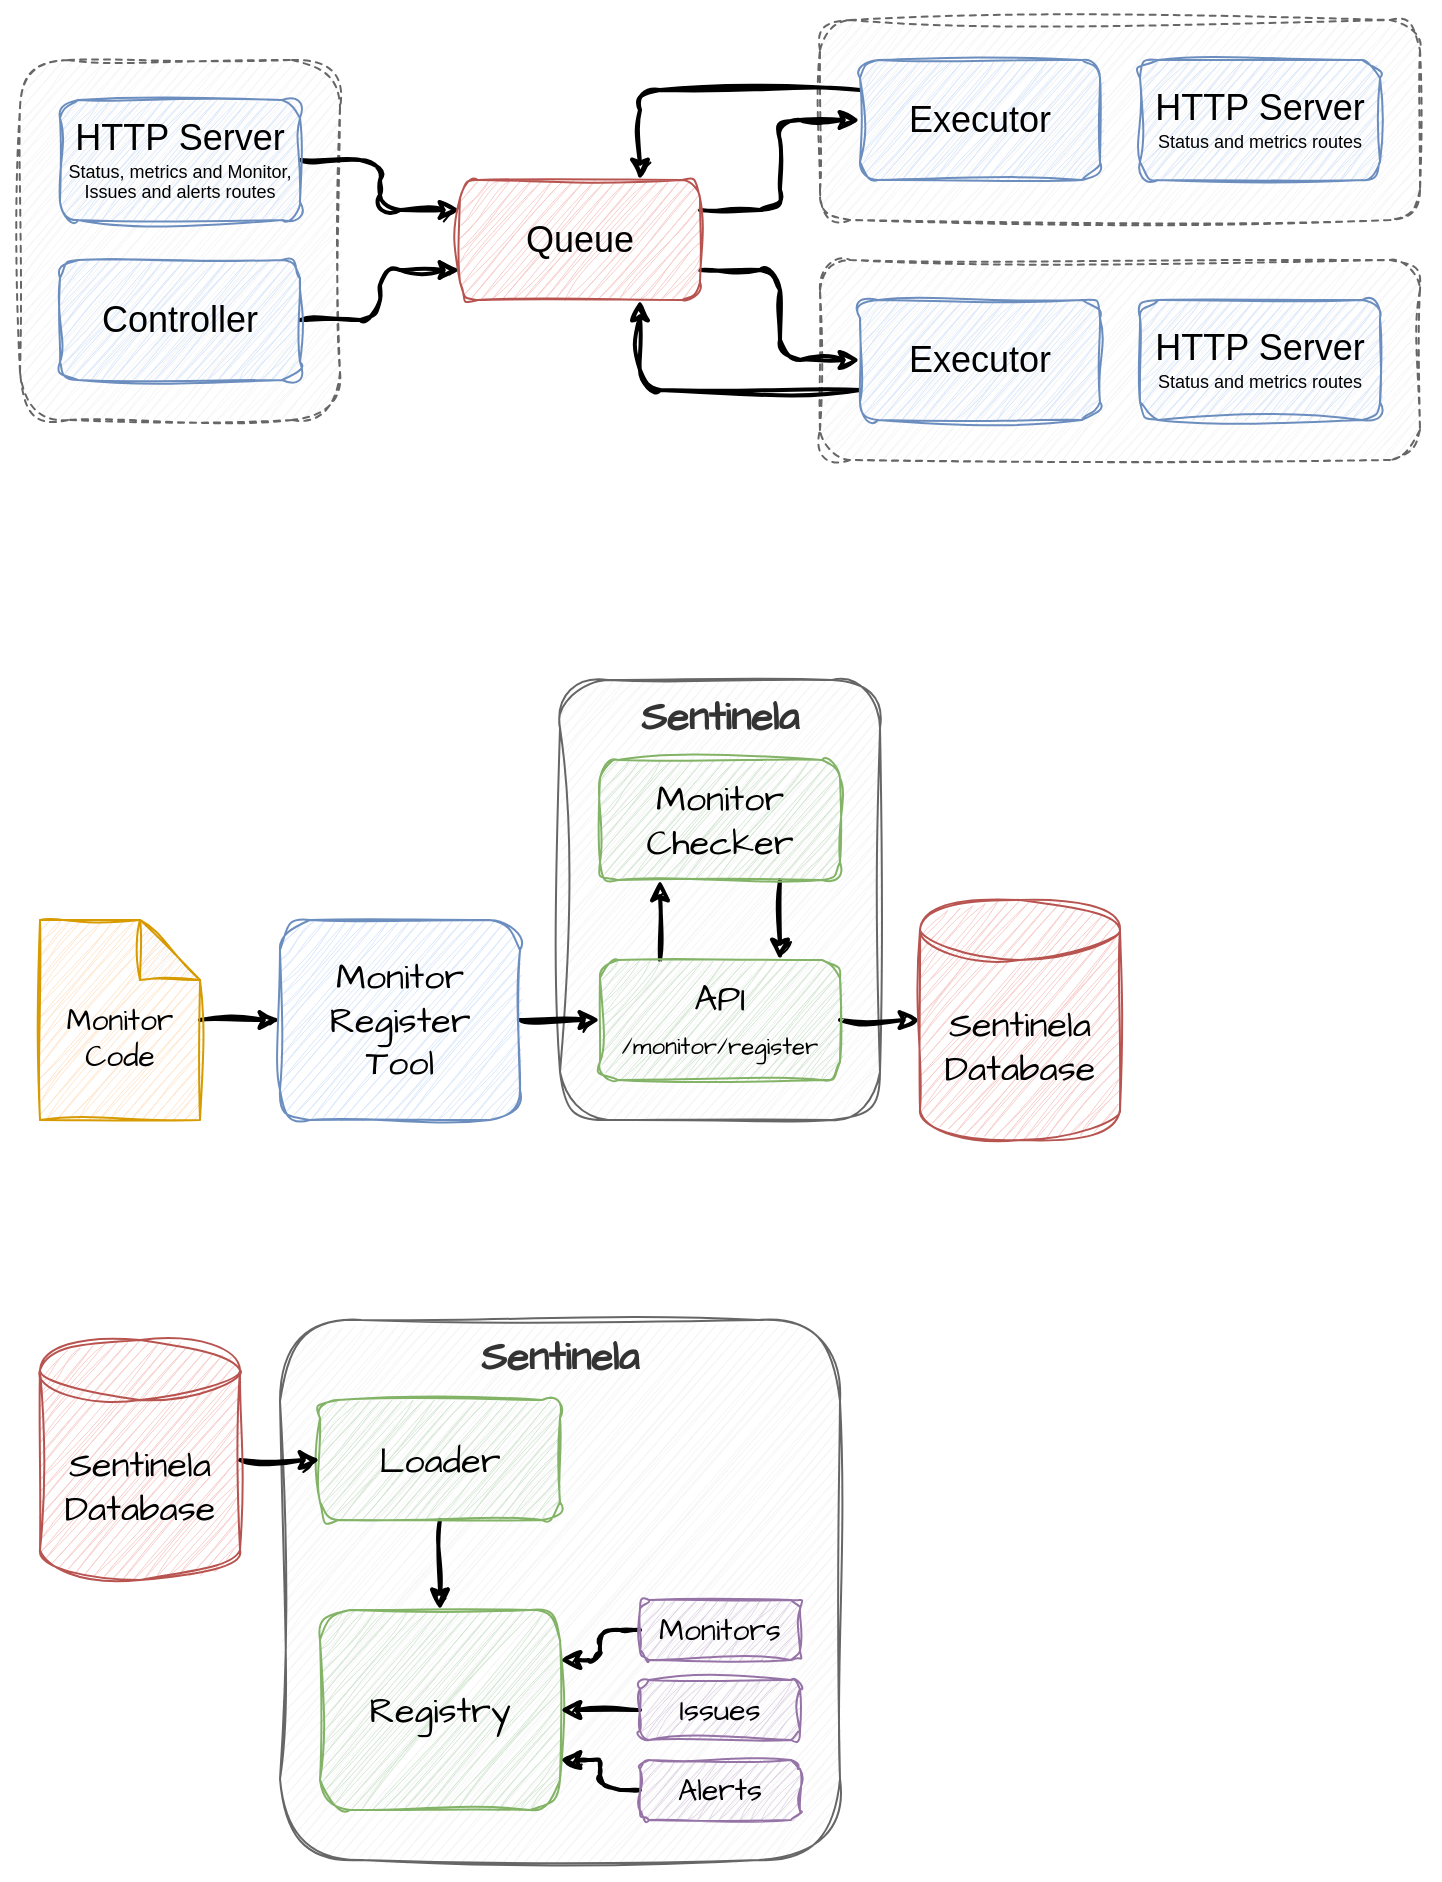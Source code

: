 <mxfile version="24.8.6">
  <diagram name="Page-1" id="4qH7uVCXFryzXiqnc7jr">
    <mxGraphModel dx="1841" dy="1002" grid="1" gridSize="10" guides="1" tooltips="1" connect="1" arrows="1" fold="1" page="1" pageScale="1" pageWidth="850" pageHeight="1100" math="0" shadow="0">
      <root>
        <mxCell id="0" />
        <mxCell id="1" parent="0" />
        <mxCell id="0XTdAyFCfFAVBaPLIHkL-47" value="" style="rounded=1;whiteSpace=wrap;html=1;dashed=1;strokeColor=none;sketch=1;curveFitting=1;jiggle=2;" parent="1" vertex="1">
          <mxGeometry x="40" y="660" width="420" height="290" as="geometry" />
        </mxCell>
        <mxCell id="0XTdAyFCfFAVBaPLIHkL-41" value="" style="rounded=1;whiteSpace=wrap;html=1;dashed=1;strokeColor=none;sketch=1;curveFitting=1;jiggle=2;shadow=0;" parent="1" vertex="1">
          <mxGeometry x="40" y="340" width="560" height="250" as="geometry" />
        </mxCell>
        <mxCell id="0XTdAyFCfFAVBaPLIHkL-37" value="Sentinela" style="rounded=1;whiteSpace=wrap;html=1;sketch=1;hachureGap=4;jiggle=2;curveFitting=1;fontFamily=Architects Daughter;fontSource=https%3A%2F%2Ffonts.googleapis.com%2Fcss%3Ffamily%3DArchitects%2BDaughter;fillColor=#f5f5f5;fontColor=#333333;strokeColor=#666666;verticalAlign=top;fontStyle=1;fontSize=20;" parent="1" vertex="1">
          <mxGeometry x="170" y="670" width="280" height="270" as="geometry" />
        </mxCell>
        <mxCell id="0XTdAyFCfFAVBaPLIHkL-23" value="Sentinela" style="rounded=1;whiteSpace=wrap;html=1;sketch=1;hachureGap=4;jiggle=2;curveFitting=1;fontFamily=Architects Daughter;fontSource=https%3A%2F%2Ffonts.googleapis.com%2Fcss%3Ffamily%3DArchitects%2BDaughter;fillColor=#f5f5f5;fontColor=#333333;strokeColor=#666666;verticalAlign=top;fontStyle=1;fontSize=20;" parent="1" vertex="1">
          <mxGeometry x="310" y="350" width="160" height="220" as="geometry" />
        </mxCell>
        <mxCell id="Ar95z0O2gvdSKMNKQBfR-26" value="" style="rounded=1;whiteSpace=wrap;html=1;dashed=1;strokeColor=none;sketch=1;curveFitting=1;jiggle=2;" parent="1" vertex="1">
          <mxGeometry x="30" y="10" width="720" height="240" as="geometry" />
        </mxCell>
        <mxCell id="Ar95z0O2gvdSKMNKQBfR-1" value="" style="rounded=1;whiteSpace=wrap;html=1;fillColor=#f5f5f5;fontColor=#333333;strokeColor=#666666;dashed=1;sketch=1;curveFitting=1;jiggle=2;" parent="1" vertex="1">
          <mxGeometry x="40" y="40" width="160" height="180" as="geometry" />
        </mxCell>
        <mxCell id="Ar95z0O2gvdSKMNKQBfR-11" style="edgeStyle=orthogonalEdgeStyle;rounded=1;orthogonalLoop=1;jettySize=auto;html=1;exitX=1;exitY=0.5;exitDx=0;exitDy=0;entryX=0;entryY=0.75;entryDx=0;entryDy=0;sketch=1;curveFitting=1;jiggle=2;curved=0;strokeWidth=2;" parent="1" source="Ar95z0O2gvdSKMNKQBfR-2" target="Ar95z0O2gvdSKMNKQBfR-10" edge="1">
          <mxGeometry relative="1" as="geometry" />
        </mxCell>
        <mxCell id="Ar95z0O2gvdSKMNKQBfR-2" value="Controller" style="rounded=1;whiteSpace=wrap;html=1;fontSize=18;fillColor=#dae8fc;strokeColor=#6c8ebf;sketch=1;curveFitting=1;jiggle=2;" parent="1" vertex="1">
          <mxGeometry x="60" y="140" width="120" height="60" as="geometry" />
        </mxCell>
        <mxCell id="Ar95z0O2gvdSKMNKQBfR-12" style="edgeStyle=orthogonalEdgeStyle;rounded=1;orthogonalLoop=1;jettySize=auto;html=1;exitX=1;exitY=0.5;exitDx=0;exitDy=0;entryX=0;entryY=0.25;entryDx=0;entryDy=0;sketch=1;curveFitting=1;jiggle=2;curved=0;strokeWidth=2;" parent="1" source="Ar95z0O2gvdSKMNKQBfR-3" target="Ar95z0O2gvdSKMNKQBfR-10" edge="1">
          <mxGeometry relative="1" as="geometry" />
        </mxCell>
        <mxCell id="Ar95z0O2gvdSKMNKQBfR-3" value="HTTP Server&lt;div style=&quot;font-size: 9px;&quot;&gt;&lt;div&gt;Status, m&lt;span style=&quot;background-color: initial;&quot;&gt;etrics and M&lt;/span&gt;&lt;span style=&quot;background-color: initial;&quot;&gt;onitor, Issues and alerts routes&lt;/span&gt;&lt;/div&gt;&lt;/div&gt;" style="rounded=1;whiteSpace=wrap;html=1;fontSize=18;fillColor=#dae8fc;strokeColor=#6c8ebf;sketch=1;curveFitting=1;jiggle=2;" parent="1" vertex="1">
          <mxGeometry x="60" y="60" width="120" height="60" as="geometry" />
        </mxCell>
        <mxCell id="Ar95z0O2gvdSKMNKQBfR-4" value="" style="rounded=1;whiteSpace=wrap;html=1;fillColor=#f5f5f5;fontColor=#333333;strokeColor=#666666;dashed=1;sketch=1;curveFitting=1;jiggle=2;" parent="1" vertex="1">
          <mxGeometry x="440" y="140" width="300" height="100" as="geometry" />
        </mxCell>
        <mxCell id="Ar95z0O2gvdSKMNKQBfR-16" style="edgeStyle=orthogonalEdgeStyle;rounded=1;orthogonalLoop=1;jettySize=auto;html=1;exitX=0;exitY=0.75;exitDx=0;exitDy=0;entryX=0.75;entryY=1;entryDx=0;entryDy=0;sketch=1;curveFitting=1;jiggle=2;curved=0;strokeWidth=2;" parent="1" source="Ar95z0O2gvdSKMNKQBfR-5" target="Ar95z0O2gvdSKMNKQBfR-10" edge="1">
          <mxGeometry relative="1" as="geometry" />
        </mxCell>
        <mxCell id="Ar95z0O2gvdSKMNKQBfR-5" value="Executor" style="rounded=1;whiteSpace=wrap;html=1;fontSize=18;fillColor=#dae8fc;strokeColor=#6c8ebf;sketch=1;curveFitting=1;jiggle=2;" parent="1" vertex="1">
          <mxGeometry x="460" y="160" width="120" height="60" as="geometry" />
        </mxCell>
        <mxCell id="Ar95z0O2gvdSKMNKQBfR-7" value="" style="rounded=1;whiteSpace=wrap;html=1;fillColor=#f5f5f5;fontColor=#333333;strokeColor=#666666;dashed=1;sketch=1;curveFitting=1;jiggle=2;" parent="1" vertex="1">
          <mxGeometry x="440" y="20" width="300" height="100" as="geometry" />
        </mxCell>
        <mxCell id="Ar95z0O2gvdSKMNKQBfR-15" style="edgeStyle=orthogonalEdgeStyle;rounded=1;orthogonalLoop=1;jettySize=auto;html=1;exitX=0;exitY=0.25;exitDx=0;exitDy=0;entryX=0.75;entryY=0;entryDx=0;entryDy=0;sketch=1;curveFitting=1;jiggle=2;curved=0;strokeWidth=2;" parent="1" source="Ar95z0O2gvdSKMNKQBfR-8" target="Ar95z0O2gvdSKMNKQBfR-10" edge="1">
          <mxGeometry relative="1" as="geometry" />
        </mxCell>
        <mxCell id="Ar95z0O2gvdSKMNKQBfR-8" value="Executor" style="rounded=1;whiteSpace=wrap;html=1;fontSize=18;fillColor=#dae8fc;strokeColor=#6c8ebf;sketch=1;curveFitting=1;jiggle=2;" parent="1" vertex="1">
          <mxGeometry x="460" y="40" width="120" height="60" as="geometry" />
        </mxCell>
        <mxCell id="Ar95z0O2gvdSKMNKQBfR-13" style="edgeStyle=orthogonalEdgeStyle;rounded=1;orthogonalLoop=1;jettySize=auto;html=1;exitX=1;exitY=0.25;exitDx=0;exitDy=0;sketch=1;curveFitting=1;jiggle=2;curved=0;strokeWidth=2;" parent="1" source="Ar95z0O2gvdSKMNKQBfR-10" target="Ar95z0O2gvdSKMNKQBfR-8" edge="1">
          <mxGeometry relative="1" as="geometry" />
        </mxCell>
        <mxCell id="Ar95z0O2gvdSKMNKQBfR-14" style="edgeStyle=orthogonalEdgeStyle;rounded=1;orthogonalLoop=1;jettySize=auto;html=1;exitX=1;exitY=0.75;exitDx=0;exitDy=0;entryX=0;entryY=0.5;entryDx=0;entryDy=0;sketch=1;curveFitting=1;jiggle=2;curved=0;strokeWidth=2;" parent="1" source="Ar95z0O2gvdSKMNKQBfR-10" target="Ar95z0O2gvdSKMNKQBfR-5" edge="1">
          <mxGeometry relative="1" as="geometry" />
        </mxCell>
        <mxCell id="Ar95z0O2gvdSKMNKQBfR-10" value="Queue" style="rounded=1;whiteSpace=wrap;html=1;fontSize=18;fillColor=#f8cecc;strokeColor=#b85450;sketch=1;curveFitting=1;jiggle=2;" parent="1" vertex="1">
          <mxGeometry x="260" y="100" width="120" height="60" as="geometry" />
        </mxCell>
        <mxCell id="Ar95z0O2gvdSKMNKQBfR-23" value="HTTP Server&lt;div style=&quot;font-size: 9px;&quot;&gt;&lt;div&gt;Status and m&lt;span style=&quot;background-color: initial;&quot;&gt;etrics&lt;/span&gt;&lt;span style=&quot;background-color: initial;&quot;&gt;&amp;nbsp;routes&lt;/span&gt;&lt;/div&gt;&lt;/div&gt;" style="rounded=1;whiteSpace=wrap;html=1;fontSize=18;fillColor=#dae8fc;strokeColor=#6c8ebf;sketch=1;curveFitting=1;jiggle=2;" parent="1" vertex="1">
          <mxGeometry x="600" y="40" width="120" height="60" as="geometry" />
        </mxCell>
        <mxCell id="Ar95z0O2gvdSKMNKQBfR-24" value="HTTP Server&lt;div style=&quot;font-size: 9px;&quot;&gt;&lt;div&gt;Status and m&lt;span style=&quot;background-color: initial;&quot;&gt;etrics&lt;/span&gt;&lt;span style=&quot;background-color: initial;&quot;&gt;&amp;nbsp;routes&lt;/span&gt;&lt;/div&gt;&lt;/div&gt;" style="rounded=1;whiteSpace=wrap;html=1;fontSize=18;fillColor=#dae8fc;strokeColor=#6c8ebf;sketch=1;curveFitting=1;jiggle=2;" parent="1" vertex="1">
          <mxGeometry x="600" y="160" width="120" height="60" as="geometry" />
        </mxCell>
        <mxCell id="0XTdAyFCfFAVBaPLIHkL-1" style="edgeStyle=orthogonalEdgeStyle;rounded=1;sketch=1;hachureGap=4;jiggle=2;curveFitting=1;orthogonalLoop=1;jettySize=auto;html=1;entryX=0;entryY=0.5;entryDx=0;entryDy=0;fontFamily=Architects Daughter;fontSource=https%3A%2F%2Ffonts.googleapis.com%2Fcss%3Ffamily%3DArchitects%2BDaughter;curved=0;strokeWidth=2;" parent="1" source="0XTdAyFCfFAVBaPLIHkL-2" target="0XTdAyFCfFAVBaPLIHkL-4" edge="1">
          <mxGeometry relative="1" as="geometry" />
        </mxCell>
        <mxCell id="0XTdAyFCfFAVBaPLIHkL-2" value="&lt;div style=&quot;font-size: 15px;&quot;&gt;&lt;span style=&quot;background-color: initial; font-size: 15px;&quot;&gt;&lt;br style=&quot;font-size: 15px;&quot;&gt;&lt;/span&gt;&lt;/div&gt;&lt;div style=&quot;font-size: 15px;&quot;&gt;&lt;span style=&quot;background-color: initial; font-size: 15px;&quot;&gt;Monitor&lt;/span&gt;&lt;/div&gt;&lt;div style=&quot;font-size: 15px;&quot;&gt;Code&lt;/div&gt;" style="shape=note;whiteSpace=wrap;html=1;backgroundOutline=1;darkOpacity=0.05;sketch=1;hachureGap=4;jiggle=2;curveFitting=1;fontFamily=Architects Daughter;fontSource=https%3A%2F%2Ffonts.googleapis.com%2Fcss%3Ffamily%3DArchitects%2BDaughter;fontSize=15;fillColor=#ffe6cc;strokeColor=#d79b00;" parent="1" vertex="1">
          <mxGeometry x="50" y="470" width="80" height="100" as="geometry" />
        </mxCell>
        <mxCell id="0XTdAyFCfFAVBaPLIHkL-3" style="edgeStyle=orthogonalEdgeStyle;rounded=1;sketch=1;hachureGap=4;jiggle=2;curveFitting=1;orthogonalLoop=1;jettySize=auto;html=1;exitX=1;exitY=0.5;exitDx=0;exitDy=0;entryX=0;entryY=0.5;entryDx=0;entryDy=0;fontFamily=Architects Daughter;fontSource=https%3A%2F%2Ffonts.googleapis.com%2Fcss%3Ffamily%3DArchitects%2BDaughter;curved=0;strokeWidth=2;" parent="1" source="0XTdAyFCfFAVBaPLIHkL-4" target="0XTdAyFCfFAVBaPLIHkL-9" edge="1">
          <mxGeometry relative="1" as="geometry" />
        </mxCell>
        <mxCell id="0XTdAyFCfFAVBaPLIHkL-4" value="&lt;div style=&quot;font-size: 18px;&quot;&gt;Monitor&lt;/div&gt;Register&lt;div style=&quot;font-size: 18px;&quot;&gt;Tool&lt;/div&gt;" style="rounded=1;whiteSpace=wrap;html=1;sketch=1;hachureGap=4;jiggle=2;curveFitting=1;fontFamily=Architects Daughter;fontSource=https%3A%2F%2Ffonts.googleapis.com%2Fcss%3Ffamily%3DArchitects%2BDaughter;fontSize=18;fillColor=#dae8fc;strokeColor=#6c8ebf;" parent="1" vertex="1">
          <mxGeometry x="170" y="470" width="120" height="100" as="geometry" />
        </mxCell>
        <mxCell id="0XTdAyFCfFAVBaPLIHkL-5" style="edgeStyle=orthogonalEdgeStyle;rounded=1;sketch=1;hachureGap=4;jiggle=2;curveFitting=1;orthogonalLoop=1;jettySize=auto;html=1;exitX=0.75;exitY=1;exitDx=0;exitDy=0;entryX=0.75;entryY=0;entryDx=0;entryDy=0;fontFamily=Architects Daughter;fontSource=https%3A%2F%2Ffonts.googleapis.com%2Fcss%3Ffamily%3DArchitects%2BDaughter;curved=0;strokeWidth=2;" parent="1" source="0XTdAyFCfFAVBaPLIHkL-6" target="0XTdAyFCfFAVBaPLIHkL-9" edge="1">
          <mxGeometry relative="1" as="geometry" />
        </mxCell>
        <mxCell id="0XTdAyFCfFAVBaPLIHkL-6" value="&lt;div style=&quot;font-size: 18px;&quot;&gt;Monitor&lt;/div&gt;&lt;div style=&quot;font-size: 18px;&quot;&gt;Checker&lt;/div&gt;" style="rounded=1;whiteSpace=wrap;html=1;sketch=1;hachureGap=4;jiggle=2;curveFitting=1;fontFamily=Architects Daughter;fontSource=https%3A%2F%2Ffonts.googleapis.com%2Fcss%3Ffamily%3DArchitects%2BDaughter;fontSize=18;fillColor=#d5e8d4;strokeColor=#82b366;" parent="1" vertex="1">
          <mxGeometry x="330" y="390" width="120" height="60" as="geometry" />
        </mxCell>
        <mxCell id="0XTdAyFCfFAVBaPLIHkL-7" style="edgeStyle=orthogonalEdgeStyle;rounded=1;sketch=1;hachureGap=4;jiggle=2;curveFitting=1;orthogonalLoop=1;jettySize=auto;html=1;exitX=1;exitY=0.5;exitDx=0;exitDy=0;fontFamily=Architects Daughter;fontSource=https%3A%2F%2Ffonts.googleapis.com%2Fcss%3Ffamily%3DArchitects%2BDaughter;curved=0;strokeWidth=2;" parent="1" source="0XTdAyFCfFAVBaPLIHkL-9" target="0XTdAyFCfFAVBaPLIHkL-10" edge="1">
          <mxGeometry relative="1" as="geometry" />
        </mxCell>
        <mxCell id="0XTdAyFCfFAVBaPLIHkL-8" style="edgeStyle=orthogonalEdgeStyle;rounded=1;sketch=1;hachureGap=4;jiggle=2;curveFitting=1;orthogonalLoop=1;jettySize=auto;html=1;exitX=0.25;exitY=0;exitDx=0;exitDy=0;entryX=0.25;entryY=1;entryDx=0;entryDy=0;fontFamily=Architects Daughter;fontSource=https%3A%2F%2Ffonts.googleapis.com%2Fcss%3Ffamily%3DArchitects%2BDaughter;curved=0;strokeWidth=2;" parent="1" source="0XTdAyFCfFAVBaPLIHkL-9" target="0XTdAyFCfFAVBaPLIHkL-6" edge="1">
          <mxGeometry relative="1" as="geometry" />
        </mxCell>
        <mxCell id="0XTdAyFCfFAVBaPLIHkL-9" value="&lt;div style=&quot;font-size: 18px;&quot;&gt;&lt;span style=&quot;background-color: initial;&quot;&gt;API&lt;/span&gt;&lt;/div&gt;&lt;div style=&quot;&quot;&gt;&lt;font style=&quot;font-size: 12px;&quot;&gt;/monitor/register&lt;/font&gt;&lt;/div&gt;" style="rounded=1;whiteSpace=wrap;html=1;sketch=1;hachureGap=4;jiggle=2;curveFitting=1;fontFamily=Architects Daughter;fontSource=https%3A%2F%2Ffonts.googleapis.com%2Fcss%3Ffamily%3DArchitects%2BDaughter;fontSize=18;fillColor=#d5e8d4;strokeColor=#82b366;" parent="1" vertex="1">
          <mxGeometry x="330" y="490" width="120" height="60" as="geometry" />
        </mxCell>
        <mxCell id="0XTdAyFCfFAVBaPLIHkL-10" value="Sentinela&lt;div style=&quot;font-size: 18px;&quot;&gt;Database&lt;/div&gt;" style="shape=cylinder3;whiteSpace=wrap;html=1;boundedLbl=1;backgroundOutline=1;size=15;sketch=1;hachureGap=4;jiggle=2;curveFitting=1;fontFamily=Architects Daughter;fontSource=https%3A%2F%2Ffonts.googleapis.com%2Fcss%3Ffamily%3DArchitects%2BDaughter;fontSize=18;fillColor=#f8cecc;strokeColor=#b85450;" parent="1" vertex="1">
          <mxGeometry x="490" y="460" width="100" height="120" as="geometry" />
        </mxCell>
        <mxCell id="0XTdAyFCfFAVBaPLIHkL-14" style="edgeStyle=orthogonalEdgeStyle;rounded=0;sketch=1;hachureGap=4;jiggle=2;curveFitting=1;orthogonalLoop=1;jettySize=auto;html=1;exitX=0.5;exitY=1;exitDx=0;exitDy=0;entryX=0.5;entryY=0;entryDx=0;entryDy=0;fontFamily=Architects Daughter;fontSource=https%3A%2F%2Ffonts.googleapis.com%2Fcss%3Ffamily%3DArchitects%2BDaughter;strokeWidth=2;" parent="1" source="0XTdAyFCfFAVBaPLIHkL-11" target="0XTdAyFCfFAVBaPLIHkL-13" edge="1">
          <mxGeometry relative="1" as="geometry" />
        </mxCell>
        <mxCell id="0XTdAyFCfFAVBaPLIHkL-11" value="&lt;div style=&quot;font-size: 18px;&quot;&gt;Loader&lt;/div&gt;" style="rounded=1;whiteSpace=wrap;html=1;sketch=1;hachureGap=4;jiggle=2;curveFitting=1;fontFamily=Architects Daughter;fontSource=https%3A%2F%2Ffonts.googleapis.com%2Fcss%3Ffamily%3DArchitects%2BDaughter;fontSize=18;fillColor=#d5e8d4;strokeColor=#82b366;" parent="1" vertex="1">
          <mxGeometry x="190" y="710" width="120" height="60" as="geometry" />
        </mxCell>
        <mxCell id="0XTdAyFCfFAVBaPLIHkL-13" value="&lt;div style=&quot;font-size: 18px;&quot;&gt;Registry&lt;/div&gt;" style="rounded=1;whiteSpace=wrap;html=1;sketch=1;hachureGap=4;jiggle=2;curveFitting=1;fontFamily=Architects Daughter;fontSource=https%3A%2F%2Ffonts.googleapis.com%2Fcss%3Ffamily%3DArchitects%2BDaughter;fontSize=18;fillColor=#d5e8d4;strokeColor=#82b366;" parent="1" vertex="1">
          <mxGeometry x="190" y="815" width="120" height="100" as="geometry" />
        </mxCell>
        <mxCell id="0XTdAyFCfFAVBaPLIHkL-45" style="edgeStyle=orthogonalEdgeStyle;rounded=1;sketch=1;hachureGap=4;jiggle=2;curveFitting=1;orthogonalLoop=1;jettySize=auto;html=1;exitX=0;exitY=0.5;exitDx=0;exitDy=0;entryX=1;entryY=0.25;entryDx=0;entryDy=0;fontFamily=Architects Daughter;fontSource=https%3A%2F%2Ffonts.googleapis.com%2Fcss%3Ffamily%3DArchitects%2BDaughter;curved=0;strokeWidth=2;" parent="1" source="0XTdAyFCfFAVBaPLIHkL-15" target="0XTdAyFCfFAVBaPLIHkL-13" edge="1">
          <mxGeometry relative="1" as="geometry" />
        </mxCell>
        <mxCell id="0XTdAyFCfFAVBaPLIHkL-15" value="Monitors" style="rounded=1;whiteSpace=wrap;html=1;sketch=1;hachureGap=4;jiggle=2;curveFitting=1;fontFamily=Architects Daughter;fontSource=https%3A%2F%2Ffonts.googleapis.com%2Fcss%3Ffamily%3DArchitects%2BDaughter;fontSize=15;fillColor=#e1d5e7;strokeColor=#9673a6;" parent="1" vertex="1">
          <mxGeometry x="350" y="810" width="80" height="30" as="geometry" />
        </mxCell>
        <mxCell id="0XTdAyFCfFAVBaPLIHkL-44" style="edgeStyle=orthogonalEdgeStyle;rounded=1;sketch=1;hachureGap=4;jiggle=2;curveFitting=1;orthogonalLoop=1;jettySize=auto;html=1;exitX=0;exitY=0.5;exitDx=0;exitDy=0;entryX=1;entryY=0.5;entryDx=0;entryDy=0;fontFamily=Architects Daughter;fontSource=https%3A%2F%2Ffonts.googleapis.com%2Fcss%3Ffamily%3DArchitects%2BDaughter;curved=0;strokeWidth=2;" parent="1" source="0XTdAyFCfFAVBaPLIHkL-16" target="0XTdAyFCfFAVBaPLIHkL-13" edge="1">
          <mxGeometry relative="1" as="geometry" />
        </mxCell>
        <mxCell id="0XTdAyFCfFAVBaPLIHkL-16" value="Issues" style="rounded=1;whiteSpace=wrap;html=1;sketch=1;hachureGap=4;jiggle=2;curveFitting=1;fontFamily=Architects Daughter;fontSource=https%3A%2F%2Ffonts.googleapis.com%2Fcss%3Ffamily%3DArchitects%2BDaughter;fontSize=15;fillColor=#e1d5e7;strokeColor=#9673a6;" parent="1" vertex="1">
          <mxGeometry x="350" y="850" width="80" height="30" as="geometry" />
        </mxCell>
        <mxCell id="0XTdAyFCfFAVBaPLIHkL-43" style="edgeStyle=orthogonalEdgeStyle;rounded=1;sketch=1;hachureGap=4;jiggle=2;curveFitting=1;orthogonalLoop=1;jettySize=auto;html=1;exitX=0;exitY=0.5;exitDx=0;exitDy=0;entryX=1;entryY=0.75;entryDx=0;entryDy=0;fontFamily=Architects Daughter;fontSource=https%3A%2F%2Ffonts.googleapis.com%2Fcss%3Ffamily%3DArchitects%2BDaughter;curved=0;strokeWidth=2;" parent="1" source="0XTdAyFCfFAVBaPLIHkL-17" target="0XTdAyFCfFAVBaPLIHkL-13" edge="1">
          <mxGeometry relative="1" as="geometry" />
        </mxCell>
        <mxCell id="0XTdAyFCfFAVBaPLIHkL-17" value="Alerts" style="rounded=1;whiteSpace=wrap;html=1;sketch=1;hachureGap=4;jiggle=2;curveFitting=1;fontFamily=Architects Daughter;fontSource=https%3A%2F%2Ffonts.googleapis.com%2Fcss%3Ffamily%3DArchitects%2BDaughter;fontSize=15;fillColor=#e1d5e7;strokeColor=#9673a6;" parent="1" vertex="1">
          <mxGeometry x="350" y="890" width="80" height="30" as="geometry" />
        </mxCell>
        <mxCell id="0XTdAyFCfFAVBaPLIHkL-46" style="edgeStyle=orthogonalEdgeStyle;rounded=1;sketch=1;hachureGap=4;jiggle=2;curveFitting=1;orthogonalLoop=1;jettySize=auto;html=1;exitX=1;exitY=0.5;exitDx=0;exitDy=0;exitPerimeter=0;fontFamily=Architects Daughter;fontSource=https%3A%2F%2Ffonts.googleapis.com%2Fcss%3Ffamily%3DArchitects%2BDaughter;strokeWidth=2;curved=0;" parent="1" source="0XTdAyFCfFAVBaPLIHkL-42" target="0XTdAyFCfFAVBaPLIHkL-11" edge="1">
          <mxGeometry relative="1" as="geometry" />
        </mxCell>
        <mxCell id="0XTdAyFCfFAVBaPLIHkL-42" value="Sentinela&lt;div style=&quot;font-size: 18px;&quot;&gt;Database&lt;/div&gt;" style="shape=cylinder3;whiteSpace=wrap;html=1;boundedLbl=1;backgroundOutline=1;size=15;sketch=1;hachureGap=4;jiggle=2;curveFitting=1;fontFamily=Architects Daughter;fontSource=https%3A%2F%2Ffonts.googleapis.com%2Fcss%3Ffamily%3DArchitects%2BDaughter;fontSize=18;fillColor=#f8cecc;strokeColor=#b85450;" parent="1" vertex="1">
          <mxGeometry x="50" y="680" width="100" height="120" as="geometry" />
        </mxCell>
      </root>
    </mxGraphModel>
  </diagram>
</mxfile>
